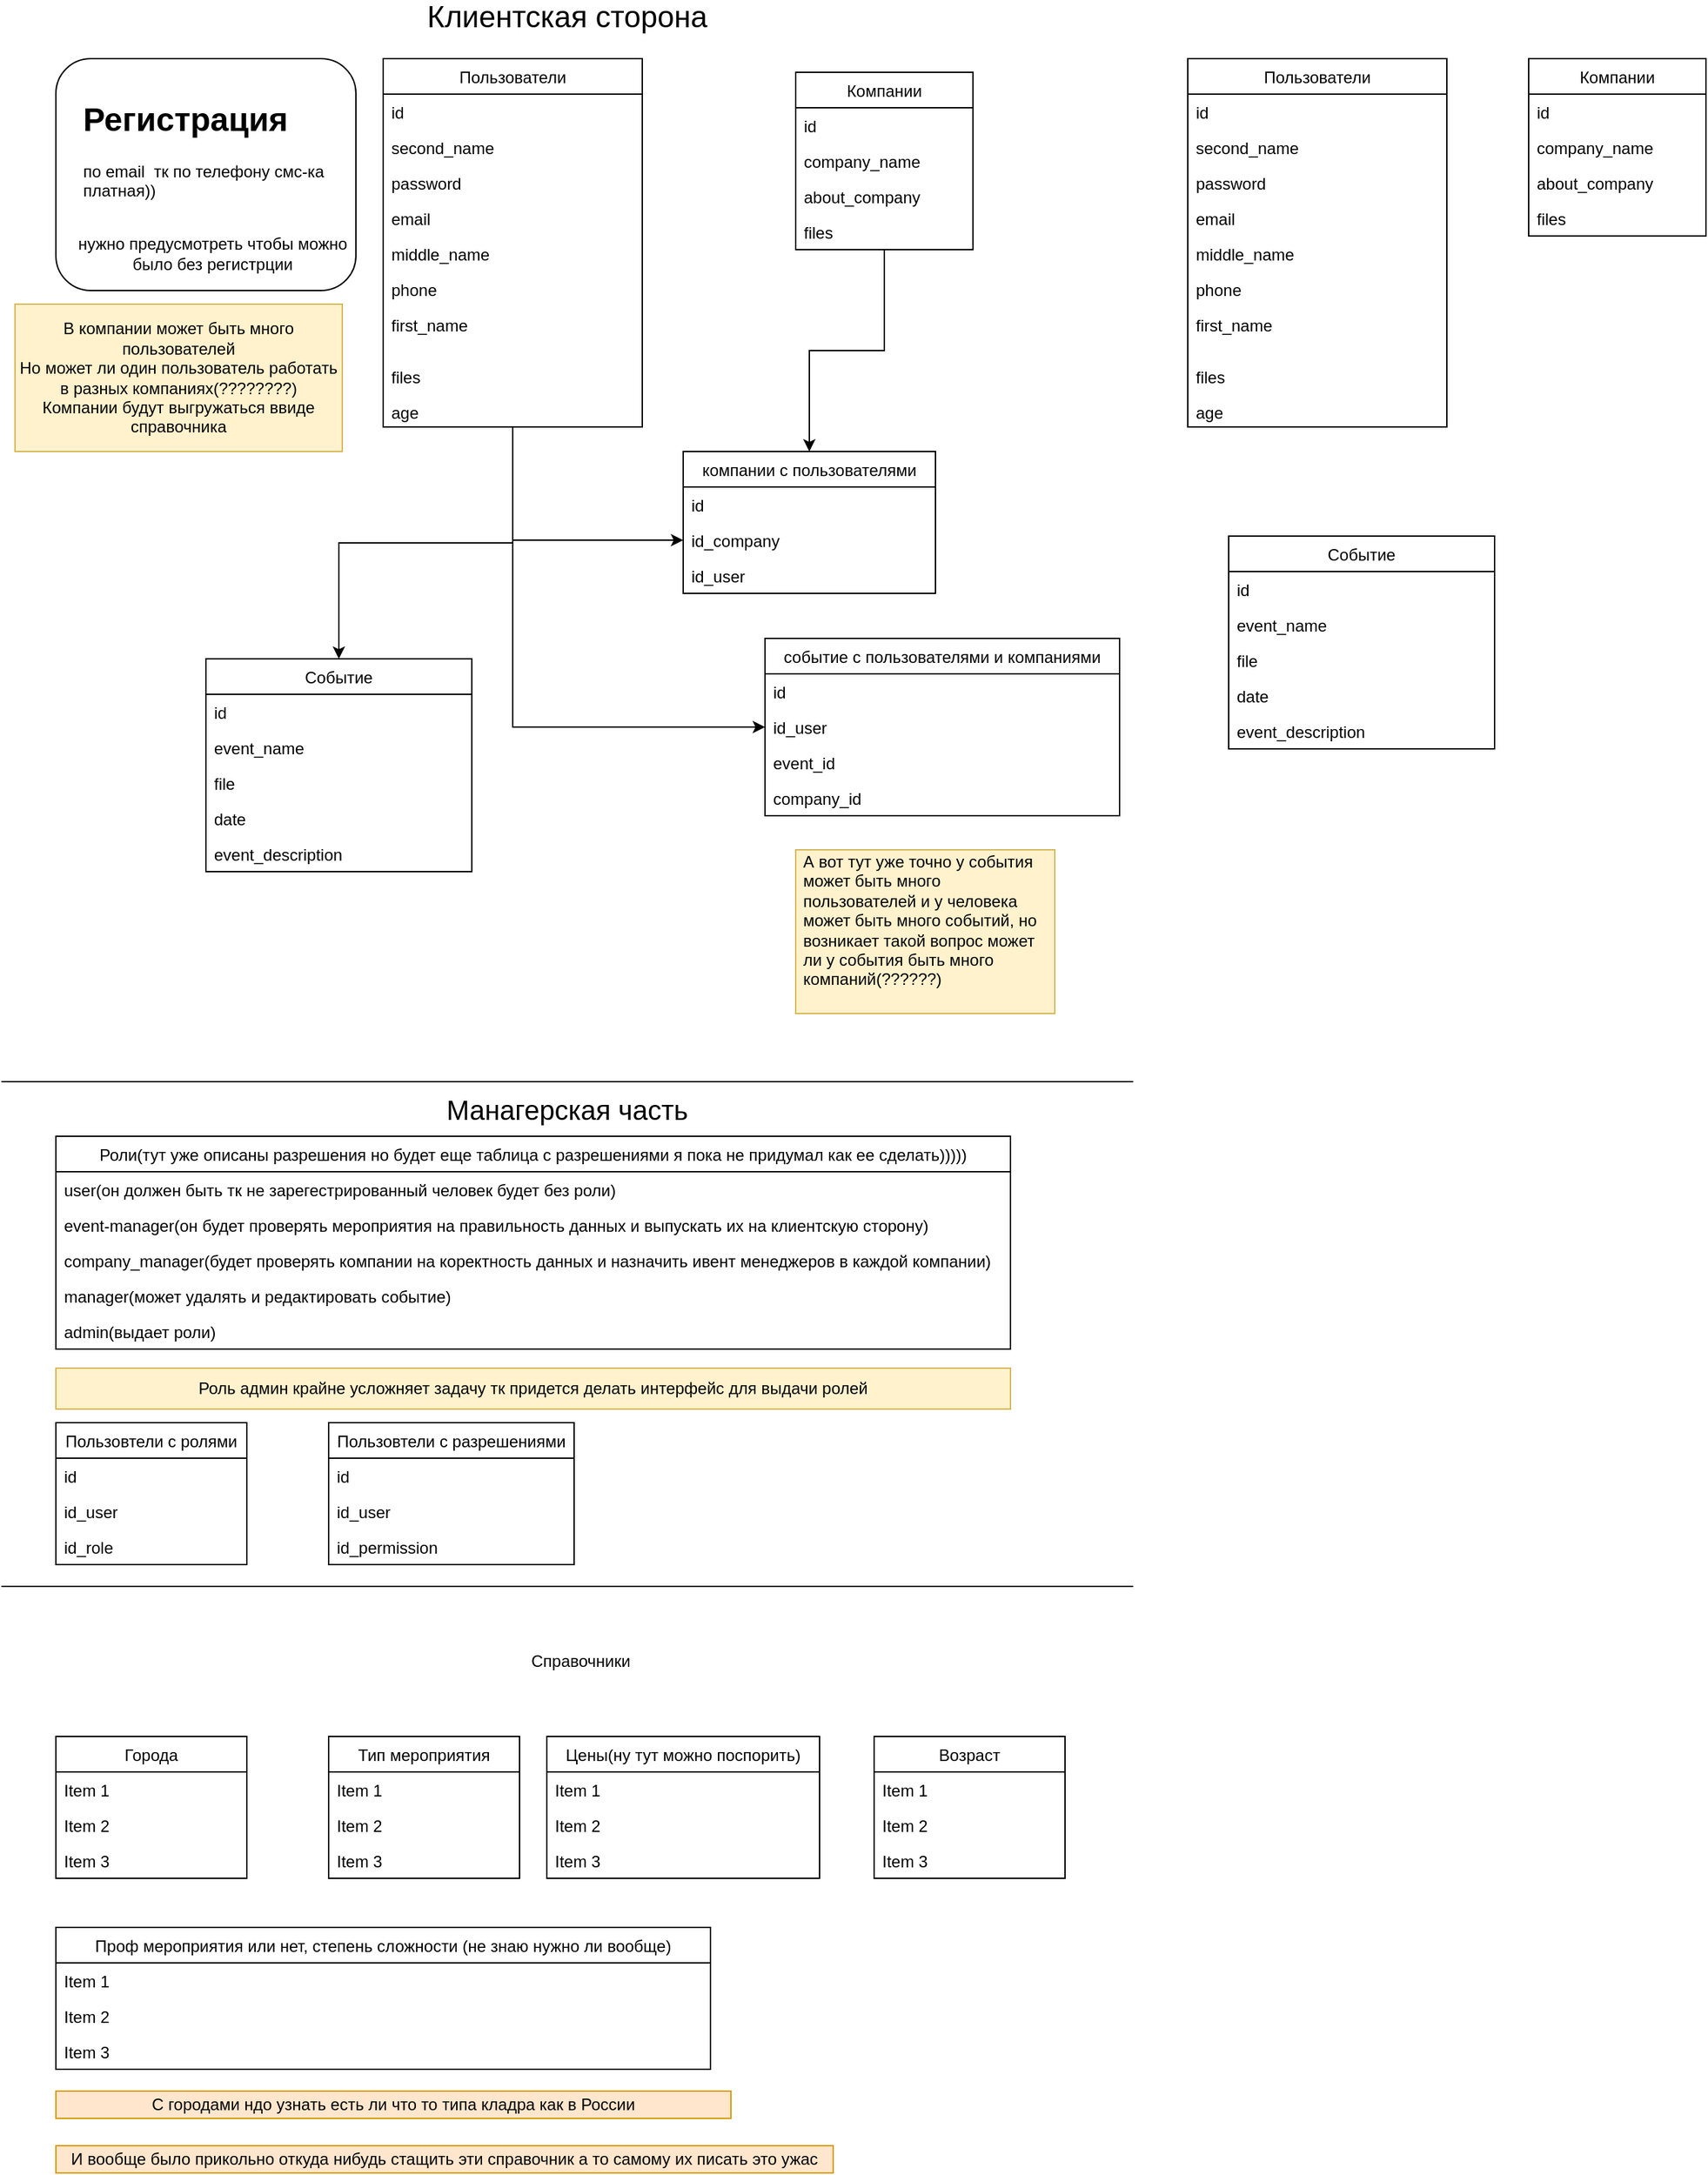 <mxfile version="14.9.0" type="github">
  <diagram id="XpGdGngz-kElfC8e94Nq" name="Page-1">
    <mxGraphModel dx="1350" dy="793" grid="1" gridSize="10" guides="1" tooltips="1" connect="1" arrows="1" fold="1" page="1" pageScale="1" pageWidth="827" pageHeight="1169" math="0" shadow="0">
      <root>
        <mxCell id="0" />
        <mxCell id="1" parent="0" />
        <mxCell id="HwkAxOVUcZYJpVdWTmxU-1" value="" style="rounded=1;whiteSpace=wrap;html=1;" parent="1" vertex="1">
          <mxGeometry x="40" y="50" width="220" height="170" as="geometry" />
        </mxCell>
        <mxCell id="HwkAxOVUcZYJpVdWTmxU-3" value="&lt;h1&gt;Регистрация&lt;/h1&gt;&lt;div&gt;по email&amp;nbsp; тк по телефону смс-ка &lt;br&gt;&lt;/div&gt;&lt;div&gt;платная))&lt;/div&gt;&lt;div&gt;&lt;br&gt;&lt;/div&gt;&lt;div&gt;&lt;br&gt;&lt;/div&gt;" style="text;html=1;strokeColor=none;fillColor=none;spacing=5;spacingTop=-20;whiteSpace=wrap;overflow=hidden;rounded=0;" parent="1" vertex="1">
          <mxGeometry x="55" y="75" width="190" height="120" as="geometry" />
        </mxCell>
        <mxCell id="HwkAxOVUcZYJpVdWTmxU-35" style="edgeStyle=orthogonalEdgeStyle;rounded=0;orthogonalLoop=1;jettySize=auto;html=1;entryX=0;entryY=0.5;entryDx=0;entryDy=0;" parent="1" source="HwkAxOVUcZYJpVdWTmxU-5" target="HwkAxOVUcZYJpVdWTmxU-28" edge="1">
          <mxGeometry relative="1" as="geometry">
            <Array as="points">
              <mxPoint x="375" y="403" />
            </Array>
          </mxGeometry>
        </mxCell>
        <mxCell id="HwkAxOVUcZYJpVdWTmxU-44" style="edgeStyle=orthogonalEdgeStyle;rounded=0;orthogonalLoop=1;jettySize=auto;html=1;entryX=0.5;entryY=0;entryDx=0;entryDy=0;" parent="1" source="HwkAxOVUcZYJpVdWTmxU-5" target="HwkAxOVUcZYJpVdWTmxU-30" edge="1">
          <mxGeometry relative="1" as="geometry" />
        </mxCell>
        <mxCell id="HwkAxOVUcZYJpVdWTmxU-45" style="edgeStyle=orthogonalEdgeStyle;rounded=0;orthogonalLoop=1;jettySize=auto;html=1;entryX=0;entryY=0.5;entryDx=0;entryDy=0;" parent="1" source="HwkAxOVUcZYJpVdWTmxU-5" target="HwkAxOVUcZYJpVdWTmxU-40" edge="1">
          <mxGeometry relative="1" as="geometry" />
        </mxCell>
        <mxCell id="HwkAxOVUcZYJpVdWTmxU-5" value="Пользователи" style="swimlane;fontStyle=0;childLayout=stackLayout;horizontal=1;startSize=26;horizontalStack=0;resizeParent=1;resizeParentMax=0;resizeLast=0;collapsible=1;marginBottom=0;" parent="1" vertex="1">
          <mxGeometry x="280" y="50" width="190" height="270" as="geometry" />
        </mxCell>
        <mxCell id="HwkAxOVUcZYJpVdWTmxU-6" value="id" style="text;strokeColor=none;fillColor=none;align=left;verticalAlign=top;spacingLeft=4;spacingRight=4;overflow=hidden;rotatable=0;points=[[0,0.5],[1,0.5]];portConstraint=eastwest;" parent="HwkAxOVUcZYJpVdWTmxU-5" vertex="1">
          <mxGeometry y="26" width="190" height="26" as="geometry" />
        </mxCell>
        <mxCell id="HwkAxOVUcZYJpVdWTmxU-8" value="second_name" style="text;strokeColor=none;fillColor=none;align=left;verticalAlign=top;spacingLeft=4;spacingRight=4;overflow=hidden;rotatable=0;points=[[0,0.5],[1,0.5]];portConstraint=eastwest;" parent="HwkAxOVUcZYJpVdWTmxU-5" vertex="1">
          <mxGeometry y="52" width="190" height="26" as="geometry" />
        </mxCell>
        <mxCell id="HwkAxOVUcZYJpVdWTmxU-14" value="password" style="text;strokeColor=none;fillColor=none;align=left;verticalAlign=top;spacingLeft=4;spacingRight=4;overflow=hidden;rotatable=0;points=[[0,0.5],[1,0.5]];portConstraint=eastwest;" parent="HwkAxOVUcZYJpVdWTmxU-5" vertex="1">
          <mxGeometry y="78" width="190" height="26" as="geometry" />
        </mxCell>
        <mxCell id="HwkAxOVUcZYJpVdWTmxU-13" value="email" style="text;strokeColor=none;fillColor=none;align=left;verticalAlign=top;spacingLeft=4;spacingRight=4;overflow=hidden;rotatable=0;points=[[0,0.5],[1,0.5]];portConstraint=eastwest;" parent="HwkAxOVUcZYJpVdWTmxU-5" vertex="1">
          <mxGeometry y="104" width="190" height="26" as="geometry" />
        </mxCell>
        <mxCell id="HwkAxOVUcZYJpVdWTmxU-10" value="middle_name" style="text;strokeColor=none;fillColor=none;align=left;verticalAlign=top;spacingLeft=4;spacingRight=4;overflow=hidden;rotatable=0;points=[[0,0.5],[1,0.5]];portConstraint=eastwest;" parent="HwkAxOVUcZYJpVdWTmxU-5" vertex="1">
          <mxGeometry y="130" width="190" height="26" as="geometry" />
        </mxCell>
        <mxCell id="HwkAxOVUcZYJpVdWTmxU-12" value="phone" style="text;strokeColor=none;fillColor=none;align=left;verticalAlign=top;spacingLeft=4;spacingRight=4;overflow=hidden;rotatable=0;points=[[0,0.5],[1,0.5]];portConstraint=eastwest;" parent="HwkAxOVUcZYJpVdWTmxU-5" vertex="1">
          <mxGeometry y="156" width="190" height="26" as="geometry" />
        </mxCell>
        <mxCell id="HwkAxOVUcZYJpVdWTmxU-7" value="first_name" style="text;strokeColor=none;fillColor=none;align=left;verticalAlign=top;spacingLeft=4;spacingRight=4;overflow=hidden;rotatable=0;points=[[0,0.5],[1,0.5]];portConstraint=eastwest;" parent="HwkAxOVUcZYJpVdWTmxU-5" vertex="1">
          <mxGeometry y="182" width="190" height="38" as="geometry" />
        </mxCell>
        <mxCell id="HwkAxOVUcZYJpVdWTmxU-21" value="files" style="text;strokeColor=none;fillColor=none;align=left;verticalAlign=top;spacingLeft=4;spacingRight=4;overflow=hidden;rotatable=0;points=[[0,0.5],[1,0.5]];portConstraint=eastwest;" parent="HwkAxOVUcZYJpVdWTmxU-5" vertex="1">
          <mxGeometry y="220" width="190" height="26" as="geometry" />
        </mxCell>
        <mxCell id="HwkAxOVUcZYJpVdWTmxU-15" value="age" style="text;strokeColor=none;fillColor=none;align=left;verticalAlign=top;spacingLeft=4;spacingRight=4;overflow=hidden;rotatable=0;points=[[0,0.5],[1,0.5]];portConstraint=eastwest;" parent="HwkAxOVUcZYJpVdWTmxU-5" vertex="1">
          <mxGeometry y="246" width="190" height="24" as="geometry" />
        </mxCell>
        <mxCell id="HwkAxOVUcZYJpVdWTmxU-36" style="edgeStyle=orthogonalEdgeStyle;rounded=0;orthogonalLoop=1;jettySize=auto;html=1;entryX=0.5;entryY=0;entryDx=0;entryDy=0;" parent="1" source="HwkAxOVUcZYJpVdWTmxU-16" target="HwkAxOVUcZYJpVdWTmxU-26" edge="1">
          <mxGeometry relative="1" as="geometry" />
        </mxCell>
        <mxCell id="HwkAxOVUcZYJpVdWTmxU-16" value="Компании" style="swimlane;fontStyle=0;childLayout=stackLayout;horizontal=1;startSize=26;horizontalStack=0;resizeParent=1;resizeParentMax=0;resizeLast=0;collapsible=1;marginBottom=0;" parent="1" vertex="1">
          <mxGeometry x="582.5" y="60" width="130" height="130" as="geometry" />
        </mxCell>
        <mxCell id="HwkAxOVUcZYJpVdWTmxU-17" value="id" style="text;strokeColor=none;fillColor=none;align=left;verticalAlign=top;spacingLeft=4;spacingRight=4;overflow=hidden;rotatable=0;points=[[0,0.5],[1,0.5]];portConstraint=eastwest;" parent="HwkAxOVUcZYJpVdWTmxU-16" vertex="1">
          <mxGeometry y="26" width="130" height="26" as="geometry" />
        </mxCell>
        <mxCell id="HwkAxOVUcZYJpVdWTmxU-18" value="company_name" style="text;strokeColor=none;fillColor=none;align=left;verticalAlign=top;spacingLeft=4;spacingRight=4;overflow=hidden;rotatable=0;points=[[0,0.5],[1,0.5]];portConstraint=eastwest;" parent="HwkAxOVUcZYJpVdWTmxU-16" vertex="1">
          <mxGeometry y="52" width="130" height="26" as="geometry" />
        </mxCell>
        <mxCell id="HwkAxOVUcZYJpVdWTmxU-19" value="about_company" style="text;strokeColor=none;fillColor=none;align=left;verticalAlign=top;spacingLeft=4;spacingRight=4;overflow=hidden;rotatable=0;points=[[0,0.5],[1,0.5]];portConstraint=eastwest;" parent="HwkAxOVUcZYJpVdWTmxU-16" vertex="1">
          <mxGeometry y="78" width="130" height="26" as="geometry" />
        </mxCell>
        <mxCell id="HwkAxOVUcZYJpVdWTmxU-20" value="files" style="text;strokeColor=none;fillColor=none;align=left;verticalAlign=top;spacingLeft=4;spacingRight=4;overflow=hidden;rotatable=0;points=[[0,0.5],[1,0.5]];portConstraint=eastwest;" parent="HwkAxOVUcZYJpVdWTmxU-16" vertex="1">
          <mxGeometry y="104" width="130" height="26" as="geometry" />
        </mxCell>
        <mxCell id="HwkAxOVUcZYJpVdWTmxU-24" value="&lt;div&gt;В компании может быть много пользователей&lt;/div&gt;&lt;div&gt;Но может ли один пользователь работать в разных компаниях(????????)&lt;/div&gt;&lt;div&gt;Компании будут выгружаться ввиде справочника&lt;br&gt;&lt;/div&gt;" style="text;html=1;strokeColor=#d6b656;fillColor=#fff2cc;align=center;verticalAlign=middle;whiteSpace=wrap;rounded=0;" parent="1" vertex="1">
          <mxGeometry x="10" y="230" width="240" height="108" as="geometry" />
        </mxCell>
        <mxCell id="HwkAxOVUcZYJpVdWTmxU-26" value="компании с пользователями" style="swimlane;fontStyle=0;childLayout=stackLayout;horizontal=1;startSize=26;horizontalStack=0;resizeParent=1;resizeParentMax=0;resizeLast=0;collapsible=1;marginBottom=0;" parent="1" vertex="1">
          <mxGeometry x="500" y="338" width="185" height="104" as="geometry" />
        </mxCell>
        <mxCell id="HwkAxOVUcZYJpVdWTmxU-27" value="id" style="text;strokeColor=none;fillColor=none;align=left;verticalAlign=top;spacingLeft=4;spacingRight=4;overflow=hidden;rotatable=0;points=[[0,0.5],[1,0.5]];portConstraint=eastwest;" parent="HwkAxOVUcZYJpVdWTmxU-26" vertex="1">
          <mxGeometry y="26" width="185" height="26" as="geometry" />
        </mxCell>
        <mxCell id="HwkAxOVUcZYJpVdWTmxU-28" value="id_company" style="text;strokeColor=none;fillColor=none;align=left;verticalAlign=top;spacingLeft=4;spacingRight=4;overflow=hidden;rotatable=0;points=[[0,0.5],[1,0.5]];portConstraint=eastwest;" parent="HwkAxOVUcZYJpVdWTmxU-26" vertex="1">
          <mxGeometry y="52" width="185" height="26" as="geometry" />
        </mxCell>
        <mxCell id="HwkAxOVUcZYJpVdWTmxU-29" value="id_user" style="text;strokeColor=none;fillColor=none;align=left;verticalAlign=top;spacingLeft=4;spacingRight=4;overflow=hidden;rotatable=0;points=[[0,0.5],[1,0.5]];portConstraint=eastwest;" parent="HwkAxOVUcZYJpVdWTmxU-26" vertex="1">
          <mxGeometry y="78" width="185" height="26" as="geometry" />
        </mxCell>
        <mxCell id="HwkAxOVUcZYJpVdWTmxU-30" value="Событие" style="swimlane;fontStyle=0;childLayout=stackLayout;horizontal=1;startSize=26;horizontalStack=0;resizeParent=1;resizeParentMax=0;resizeLast=0;collapsible=1;marginBottom=0;" parent="1" vertex="1">
          <mxGeometry x="150" y="490" width="195" height="156" as="geometry" />
        </mxCell>
        <mxCell id="HwkAxOVUcZYJpVdWTmxU-31" value="id" style="text;strokeColor=none;fillColor=none;align=left;verticalAlign=top;spacingLeft=4;spacingRight=4;overflow=hidden;rotatable=0;points=[[0,0.5],[1,0.5]];portConstraint=eastwest;" parent="HwkAxOVUcZYJpVdWTmxU-30" vertex="1">
          <mxGeometry y="26" width="195" height="26" as="geometry" />
        </mxCell>
        <mxCell id="HwkAxOVUcZYJpVdWTmxU-32" value="event_name" style="text;strokeColor=none;fillColor=none;align=left;verticalAlign=top;spacingLeft=4;spacingRight=4;overflow=hidden;rotatable=0;points=[[0,0.5],[1,0.5]];portConstraint=eastwest;" parent="HwkAxOVUcZYJpVdWTmxU-30" vertex="1">
          <mxGeometry y="52" width="195" height="26" as="geometry" />
        </mxCell>
        <mxCell id="HwkAxOVUcZYJpVdWTmxU-34" value="file" style="text;strokeColor=none;fillColor=none;align=left;verticalAlign=top;spacingLeft=4;spacingRight=4;overflow=hidden;rotatable=0;points=[[0,0.5],[1,0.5]];portConstraint=eastwest;" parent="HwkAxOVUcZYJpVdWTmxU-30" vertex="1">
          <mxGeometry y="78" width="195" height="26" as="geometry" />
        </mxCell>
        <mxCell id="HwkAxOVUcZYJpVdWTmxU-42" value="date" style="text;strokeColor=none;fillColor=none;align=left;verticalAlign=top;spacingLeft=4;spacingRight=4;overflow=hidden;rotatable=0;points=[[0,0.5],[1,0.5]];portConstraint=eastwest;" parent="HwkAxOVUcZYJpVdWTmxU-30" vertex="1">
          <mxGeometry y="104" width="195" height="26" as="geometry" />
        </mxCell>
        <mxCell id="HwkAxOVUcZYJpVdWTmxU-33" value="event_description" style="text;strokeColor=none;fillColor=none;align=left;verticalAlign=top;spacingLeft=4;spacingRight=4;overflow=hidden;rotatable=0;points=[[0,0.5],[1,0.5]];portConstraint=eastwest;" parent="HwkAxOVUcZYJpVdWTmxU-30" vertex="1">
          <mxGeometry y="130" width="195" height="26" as="geometry" />
        </mxCell>
        <mxCell id="HwkAxOVUcZYJpVdWTmxU-38" value="событие с пользователями и компаниями" style="swimlane;fontStyle=0;childLayout=stackLayout;horizontal=1;startSize=26;horizontalStack=0;resizeParent=1;resizeParentMax=0;resizeLast=0;collapsible=1;marginBottom=0;" parent="1" vertex="1">
          <mxGeometry x="560" y="475" width="260" height="130" as="geometry" />
        </mxCell>
        <mxCell id="HwkAxOVUcZYJpVdWTmxU-39" value="id" style="text;strokeColor=none;fillColor=none;align=left;verticalAlign=top;spacingLeft=4;spacingRight=4;overflow=hidden;rotatable=0;points=[[0,0.5],[1,0.5]];portConstraint=eastwest;" parent="HwkAxOVUcZYJpVdWTmxU-38" vertex="1">
          <mxGeometry y="26" width="260" height="26" as="geometry" />
        </mxCell>
        <mxCell id="HwkAxOVUcZYJpVdWTmxU-40" value="id_user" style="text;strokeColor=none;fillColor=none;align=left;verticalAlign=top;spacingLeft=4;spacingRight=4;overflow=hidden;rotatable=0;points=[[0,0.5],[1,0.5]];portConstraint=eastwest;" parent="HwkAxOVUcZYJpVdWTmxU-38" vertex="1">
          <mxGeometry y="52" width="260" height="26" as="geometry" />
        </mxCell>
        <mxCell id="HwkAxOVUcZYJpVdWTmxU-41" value="event_id" style="text;strokeColor=none;fillColor=none;align=left;verticalAlign=top;spacingLeft=4;spacingRight=4;overflow=hidden;rotatable=0;points=[[0,0.5],[1,0.5]];portConstraint=eastwest;" parent="HwkAxOVUcZYJpVdWTmxU-38" vertex="1">
          <mxGeometry y="78" width="260" height="26" as="geometry" />
        </mxCell>
        <mxCell id="HwkAxOVUcZYJpVdWTmxU-47" value="compаny_id" style="text;strokeColor=none;fillColor=none;align=left;verticalAlign=top;spacingLeft=4;spacingRight=4;overflow=hidden;rotatable=0;points=[[0,0.5],[1,0.5]];portConstraint=eastwest;" parent="HwkAxOVUcZYJpVdWTmxU-38" vertex="1">
          <mxGeometry y="104" width="260" height="26" as="geometry" />
        </mxCell>
        <mxCell id="HwkAxOVUcZYJpVdWTmxU-48" value="&lt;p&gt;А вот тут уже точно у события может быть много пользователей и у человека может быть много событий, но возникает такой вопрос может ли у события быть много компаний(??????)&lt;br&gt;&lt;/p&gt;" style="text;html=1;strokeColor=#d6b656;fillColor=#fff2cc;spacing=5;spacingTop=-20;whiteSpace=wrap;overflow=hidden;rounded=0;" parent="1" vertex="1">
          <mxGeometry x="582.5" y="630" width="190" height="120" as="geometry" />
        </mxCell>
        <mxCell id="HwkAxOVUcZYJpVdWTmxU-49" value="" style="endArrow=none;html=1;" parent="1" edge="1">
          <mxGeometry width="50" height="50" relative="1" as="geometry">
            <mxPoint y="800" as="sourcePoint" />
            <mxPoint x="830" y="800" as="targetPoint" />
          </mxGeometry>
        </mxCell>
        <mxCell id="HwkAxOVUcZYJpVdWTmxU-50" value="&lt;font style=&quot;font-size: 22px&quot;&gt;Клиентская сторона&lt;/font&gt;" style="text;html=1;strokeColor=none;fillColor=none;align=center;verticalAlign=middle;whiteSpace=wrap;rounded=0;" parent="1" vertex="1">
          <mxGeometry x="10" y="10" width="810" height="20" as="geometry" />
        </mxCell>
        <mxCell id="HwkAxOVUcZYJpVdWTmxU-51" value="нужно предусмотреть чтобы можно было без регистрции" style="text;html=1;strokeColor=none;fillColor=none;align=center;verticalAlign=middle;whiteSpace=wrap;rounded=0;" parent="1" vertex="1">
          <mxGeometry x="50" y="175" width="210" height="35" as="geometry" />
        </mxCell>
        <mxCell id="HwkAxOVUcZYJpVdWTmxU-55" value="Роли(тут уже описаны разрешения но будет еще таблица с разрешениями я пока не придумал как ее сделать)))))" style="swimlane;fontStyle=0;childLayout=stackLayout;horizontal=1;startSize=26;horizontalStack=0;resizeParent=1;resizeParentMax=0;resizeLast=0;collapsible=1;marginBottom=0;" parent="1" vertex="1">
          <mxGeometry x="40" y="840" width="700" height="156" as="geometry" />
        </mxCell>
        <mxCell id="HwkAxOVUcZYJpVdWTmxU-56" value="user(он должен быть тк не зарегестрированный человек будет без роли)" style="text;strokeColor=none;fillColor=none;align=left;verticalAlign=top;spacingLeft=4;spacingRight=4;overflow=hidden;rotatable=0;points=[[0,0.5],[1,0.5]];portConstraint=eastwest;" parent="HwkAxOVUcZYJpVdWTmxU-55" vertex="1">
          <mxGeometry y="26" width="700" height="26" as="geometry" />
        </mxCell>
        <mxCell id="HwkAxOVUcZYJpVdWTmxU-57" value="event-manager(он будет проверять мероприятия на правильность данных и выпускать их на клиентскую сторону)" style="text;strokeColor=none;fillColor=none;align=left;verticalAlign=top;spacingLeft=4;spacingRight=4;overflow=hidden;rotatable=0;points=[[0,0.5],[1,0.5]];portConstraint=eastwest;" parent="HwkAxOVUcZYJpVdWTmxU-55" vertex="1">
          <mxGeometry y="52" width="700" height="26" as="geometry" />
        </mxCell>
        <mxCell id="HwkAxOVUcZYJpVdWTmxU-61" value="company_manager(будет проверять компании на коректность данных и назначить ивент менеджеров в каждой компании)" style="text;strokeColor=none;fillColor=none;align=left;verticalAlign=top;spacingLeft=4;spacingRight=4;overflow=hidden;rotatable=0;points=[[0,0.5],[1,0.5]];portConstraint=eastwest;" parent="HwkAxOVUcZYJpVdWTmxU-55" vertex="1">
          <mxGeometry y="78" width="700" height="26" as="geometry" />
        </mxCell>
        <mxCell id="HwkAxOVUcZYJpVdWTmxU-62" value="manager(может удалять и редактировать событие)" style="text;strokeColor=none;fillColor=none;align=left;verticalAlign=top;spacingLeft=4;spacingRight=4;overflow=hidden;rotatable=0;points=[[0,0.5],[1,0.5]];portConstraint=eastwest;" parent="HwkAxOVUcZYJpVdWTmxU-55" vertex="1">
          <mxGeometry y="104" width="700" height="26" as="geometry" />
        </mxCell>
        <mxCell id="HwkAxOVUcZYJpVdWTmxU-63" value="admin(выдает роли)" style="text;strokeColor=none;fillColor=none;align=left;verticalAlign=top;spacingLeft=4;spacingRight=4;overflow=hidden;rotatable=0;points=[[0,0.5],[1,0.5]];portConstraint=eastwest;" parent="HwkAxOVUcZYJpVdWTmxU-55" vertex="1">
          <mxGeometry y="130" width="700" height="26" as="geometry" />
        </mxCell>
        <mxCell id="HwkAxOVUcZYJpVdWTmxU-64" value="Роль админ крайне усложняет задачу тк придется делать интерфейс для выдачи ролей" style="text;html=1;strokeColor=#d6b656;fillColor=#fff2cc;align=center;verticalAlign=middle;whiteSpace=wrap;rounded=0;" parent="1" vertex="1">
          <mxGeometry x="40" y="1010" width="700" height="30" as="geometry" />
        </mxCell>
        <mxCell id="HwkAxOVUcZYJpVdWTmxU-65" value="Пользовтели с ролями" style="swimlane;fontStyle=0;childLayout=stackLayout;horizontal=1;startSize=26;horizontalStack=0;resizeParent=1;resizeParentMax=0;resizeLast=0;collapsible=1;marginBottom=0;" parent="1" vertex="1">
          <mxGeometry x="40" y="1050" width="140" height="104" as="geometry" />
        </mxCell>
        <mxCell id="HwkAxOVUcZYJpVdWTmxU-66" value="id" style="text;strokeColor=none;fillColor=none;align=left;verticalAlign=top;spacingLeft=4;spacingRight=4;overflow=hidden;rotatable=0;points=[[0,0.5],[1,0.5]];portConstraint=eastwest;" parent="HwkAxOVUcZYJpVdWTmxU-65" vertex="1">
          <mxGeometry y="26" width="140" height="26" as="geometry" />
        </mxCell>
        <mxCell id="HwkAxOVUcZYJpVdWTmxU-67" value="id_user" style="text;strokeColor=none;fillColor=none;align=left;verticalAlign=top;spacingLeft=4;spacingRight=4;overflow=hidden;rotatable=0;points=[[0,0.5],[1,0.5]];portConstraint=eastwest;" parent="HwkAxOVUcZYJpVdWTmxU-65" vertex="1">
          <mxGeometry y="52" width="140" height="26" as="geometry" />
        </mxCell>
        <mxCell id="HwkAxOVUcZYJpVdWTmxU-68" value="id_role" style="text;strokeColor=none;fillColor=none;align=left;verticalAlign=top;spacingLeft=4;spacingRight=4;overflow=hidden;rotatable=0;points=[[0,0.5],[1,0.5]];portConstraint=eastwest;" parent="HwkAxOVUcZYJpVdWTmxU-65" vertex="1">
          <mxGeometry y="78" width="140" height="26" as="geometry" />
        </mxCell>
        <mxCell id="HwkAxOVUcZYJpVdWTmxU-70" value="Пользовтели с разрешениями" style="swimlane;fontStyle=0;childLayout=stackLayout;horizontal=1;startSize=26;horizontalStack=0;resizeParent=1;resizeParentMax=0;resizeLast=0;collapsible=1;marginBottom=0;" parent="1" vertex="1">
          <mxGeometry x="240" y="1050" width="180" height="104" as="geometry" />
        </mxCell>
        <mxCell id="HwkAxOVUcZYJpVdWTmxU-71" value="id" style="text;strokeColor=none;fillColor=none;align=left;verticalAlign=top;spacingLeft=4;spacingRight=4;overflow=hidden;rotatable=0;points=[[0,0.5],[1,0.5]];portConstraint=eastwest;" parent="HwkAxOVUcZYJpVdWTmxU-70" vertex="1">
          <mxGeometry y="26" width="180" height="26" as="geometry" />
        </mxCell>
        <mxCell id="HwkAxOVUcZYJpVdWTmxU-72" value="id_user" style="text;strokeColor=none;fillColor=none;align=left;verticalAlign=top;spacingLeft=4;spacingRight=4;overflow=hidden;rotatable=0;points=[[0,0.5],[1,0.5]];portConstraint=eastwest;" parent="HwkAxOVUcZYJpVdWTmxU-70" vertex="1">
          <mxGeometry y="52" width="180" height="26" as="geometry" />
        </mxCell>
        <mxCell id="HwkAxOVUcZYJpVdWTmxU-73" value="id_permission" style="text;strokeColor=none;fillColor=none;align=left;verticalAlign=top;spacingLeft=4;spacingRight=4;overflow=hidden;rotatable=0;points=[[0,0.5],[1,0.5]];portConstraint=eastwest;" parent="HwkAxOVUcZYJpVdWTmxU-70" vertex="1">
          <mxGeometry y="78" width="180" height="26" as="geometry" />
        </mxCell>
        <mxCell id="HwkAxOVUcZYJpVdWTmxU-74" value="&lt;font style=&quot;font-size: 20px&quot;&gt;Манагерская часть&lt;/font&gt;" style="text;html=1;strokeColor=none;fillColor=none;align=center;verticalAlign=middle;whiteSpace=wrap;rounded=0;" parent="1" vertex="1">
          <mxGeometry y="810" width="830" height="20" as="geometry" />
        </mxCell>
        <mxCell id="HwkAxOVUcZYJpVdWTmxU-76" value="Города" style="swimlane;fontStyle=0;childLayout=stackLayout;horizontal=1;startSize=26;horizontalStack=0;resizeParent=1;resizeParentMax=0;resizeLast=0;collapsible=1;marginBottom=0;" parent="1" vertex="1">
          <mxGeometry x="40" y="1280" width="140" height="104" as="geometry" />
        </mxCell>
        <mxCell id="HwkAxOVUcZYJpVdWTmxU-77" value="Item 1" style="text;strokeColor=none;fillColor=none;align=left;verticalAlign=top;spacingLeft=4;spacingRight=4;overflow=hidden;rotatable=0;points=[[0,0.5],[1,0.5]];portConstraint=eastwest;" parent="HwkAxOVUcZYJpVdWTmxU-76" vertex="1">
          <mxGeometry y="26" width="140" height="26" as="geometry" />
        </mxCell>
        <mxCell id="HwkAxOVUcZYJpVdWTmxU-78" value="Item 2" style="text;strokeColor=none;fillColor=none;align=left;verticalAlign=top;spacingLeft=4;spacingRight=4;overflow=hidden;rotatable=0;points=[[0,0.5],[1,0.5]];portConstraint=eastwest;" parent="HwkAxOVUcZYJpVdWTmxU-76" vertex="1">
          <mxGeometry y="52" width="140" height="26" as="geometry" />
        </mxCell>
        <mxCell id="HwkAxOVUcZYJpVdWTmxU-79" value="Item 3" style="text;strokeColor=none;fillColor=none;align=left;verticalAlign=top;spacingLeft=4;spacingRight=4;overflow=hidden;rotatable=0;points=[[0,0.5],[1,0.5]];portConstraint=eastwest;" parent="HwkAxOVUcZYJpVdWTmxU-76" vertex="1">
          <mxGeometry y="78" width="140" height="26" as="geometry" />
        </mxCell>
        <mxCell id="HwkAxOVUcZYJpVdWTmxU-80" value="Тип мероприятия" style="swimlane;fontStyle=0;childLayout=stackLayout;horizontal=1;startSize=26;horizontalStack=0;resizeParent=1;resizeParentMax=0;resizeLast=0;collapsible=1;marginBottom=0;" parent="1" vertex="1">
          <mxGeometry x="240" y="1280" width="140" height="104" as="geometry" />
        </mxCell>
        <mxCell id="HwkAxOVUcZYJpVdWTmxU-81" value="Item 1" style="text;strokeColor=none;fillColor=none;align=left;verticalAlign=top;spacingLeft=4;spacingRight=4;overflow=hidden;rotatable=0;points=[[0,0.5],[1,0.5]];portConstraint=eastwest;" parent="HwkAxOVUcZYJpVdWTmxU-80" vertex="1">
          <mxGeometry y="26" width="140" height="26" as="geometry" />
        </mxCell>
        <mxCell id="HwkAxOVUcZYJpVdWTmxU-82" value="Item 2" style="text;strokeColor=none;fillColor=none;align=left;verticalAlign=top;spacingLeft=4;spacingRight=4;overflow=hidden;rotatable=0;points=[[0,0.5],[1,0.5]];portConstraint=eastwest;" parent="HwkAxOVUcZYJpVdWTmxU-80" vertex="1">
          <mxGeometry y="52" width="140" height="26" as="geometry" />
        </mxCell>
        <mxCell id="HwkAxOVUcZYJpVdWTmxU-83" value="Item 3" style="text;strokeColor=none;fillColor=none;align=left;verticalAlign=top;spacingLeft=4;spacingRight=4;overflow=hidden;rotatable=0;points=[[0,0.5],[1,0.5]];portConstraint=eastwest;" parent="HwkAxOVUcZYJpVdWTmxU-80" vertex="1">
          <mxGeometry y="78" width="140" height="26" as="geometry" />
        </mxCell>
        <mxCell id="HwkAxOVUcZYJpVdWTmxU-84" value="Цены(ну тут можно поспорить)" style="swimlane;fontStyle=0;childLayout=stackLayout;horizontal=1;startSize=26;horizontalStack=0;resizeParent=1;resizeParentMax=0;resizeLast=0;collapsible=1;marginBottom=0;" parent="1" vertex="1">
          <mxGeometry x="400" y="1280" width="200" height="104" as="geometry" />
        </mxCell>
        <mxCell id="HwkAxOVUcZYJpVdWTmxU-85" value="Item 1" style="text;strokeColor=none;fillColor=none;align=left;verticalAlign=top;spacingLeft=4;spacingRight=4;overflow=hidden;rotatable=0;points=[[0,0.5],[1,0.5]];portConstraint=eastwest;" parent="HwkAxOVUcZYJpVdWTmxU-84" vertex="1">
          <mxGeometry y="26" width="200" height="26" as="geometry" />
        </mxCell>
        <mxCell id="HwkAxOVUcZYJpVdWTmxU-86" value="Item 2" style="text;strokeColor=none;fillColor=none;align=left;verticalAlign=top;spacingLeft=4;spacingRight=4;overflow=hidden;rotatable=0;points=[[0,0.5],[1,0.5]];portConstraint=eastwest;" parent="HwkAxOVUcZYJpVdWTmxU-84" vertex="1">
          <mxGeometry y="52" width="200" height="26" as="geometry" />
        </mxCell>
        <mxCell id="HwkAxOVUcZYJpVdWTmxU-87" value="Item 3" style="text;strokeColor=none;fillColor=none;align=left;verticalAlign=top;spacingLeft=4;spacingRight=4;overflow=hidden;rotatable=0;points=[[0,0.5],[1,0.5]];portConstraint=eastwest;" parent="HwkAxOVUcZYJpVdWTmxU-84" vertex="1">
          <mxGeometry y="78" width="200" height="26" as="geometry" />
        </mxCell>
        <mxCell id="HwkAxOVUcZYJpVdWTmxU-88" value="Возраст" style="swimlane;fontStyle=0;childLayout=stackLayout;horizontal=1;startSize=26;horizontalStack=0;resizeParent=1;resizeParentMax=0;resizeLast=0;collapsible=1;marginBottom=0;" parent="1" vertex="1">
          <mxGeometry x="640" y="1280" width="140" height="104" as="geometry" />
        </mxCell>
        <mxCell id="HwkAxOVUcZYJpVdWTmxU-89" value="Item 1" style="text;strokeColor=none;fillColor=none;align=left;verticalAlign=top;spacingLeft=4;spacingRight=4;overflow=hidden;rotatable=0;points=[[0,0.5],[1,0.5]];portConstraint=eastwest;" parent="HwkAxOVUcZYJpVdWTmxU-88" vertex="1">
          <mxGeometry y="26" width="140" height="26" as="geometry" />
        </mxCell>
        <mxCell id="HwkAxOVUcZYJpVdWTmxU-90" value="Item 2" style="text;strokeColor=none;fillColor=none;align=left;verticalAlign=top;spacingLeft=4;spacingRight=4;overflow=hidden;rotatable=0;points=[[0,0.5],[1,0.5]];portConstraint=eastwest;" parent="HwkAxOVUcZYJpVdWTmxU-88" vertex="1">
          <mxGeometry y="52" width="140" height="26" as="geometry" />
        </mxCell>
        <mxCell id="HwkAxOVUcZYJpVdWTmxU-91" value="Item 3" style="text;strokeColor=none;fillColor=none;align=left;verticalAlign=top;spacingLeft=4;spacingRight=4;overflow=hidden;rotatable=0;points=[[0,0.5],[1,0.5]];portConstraint=eastwest;" parent="HwkAxOVUcZYJpVdWTmxU-88" vertex="1">
          <mxGeometry y="78" width="140" height="26" as="geometry" />
        </mxCell>
        <mxCell id="HwkAxOVUcZYJpVdWTmxU-92" value="Проф мероприятия или нет, степень сложности (не знаю нужно ли вообще)" style="swimlane;fontStyle=0;childLayout=stackLayout;horizontal=1;startSize=26;horizontalStack=0;resizeParent=1;resizeParentMax=0;resizeLast=0;collapsible=1;marginBottom=0;" parent="1" vertex="1">
          <mxGeometry x="40" y="1420" width="480" height="104" as="geometry" />
        </mxCell>
        <mxCell id="HwkAxOVUcZYJpVdWTmxU-93" value="Item 1" style="text;strokeColor=none;fillColor=none;align=left;verticalAlign=top;spacingLeft=4;spacingRight=4;overflow=hidden;rotatable=0;points=[[0,0.5],[1,0.5]];portConstraint=eastwest;" parent="HwkAxOVUcZYJpVdWTmxU-92" vertex="1">
          <mxGeometry y="26" width="480" height="26" as="geometry" />
        </mxCell>
        <mxCell id="HwkAxOVUcZYJpVdWTmxU-94" value="Item 2" style="text;strokeColor=none;fillColor=none;align=left;verticalAlign=top;spacingLeft=4;spacingRight=4;overflow=hidden;rotatable=0;points=[[0,0.5],[1,0.5]];portConstraint=eastwest;" parent="HwkAxOVUcZYJpVdWTmxU-92" vertex="1">
          <mxGeometry y="52" width="480" height="26" as="geometry" />
        </mxCell>
        <mxCell id="HwkAxOVUcZYJpVdWTmxU-95" value="Item 3" style="text;strokeColor=none;fillColor=none;align=left;verticalAlign=top;spacingLeft=4;spacingRight=4;overflow=hidden;rotatable=0;points=[[0,0.5],[1,0.5]];portConstraint=eastwest;" parent="HwkAxOVUcZYJpVdWTmxU-92" vertex="1">
          <mxGeometry y="78" width="480" height="26" as="geometry" />
        </mxCell>
        <mxCell id="HwkAxOVUcZYJpVdWTmxU-97" value="" style="endArrow=none;html=1;" parent="1" edge="1">
          <mxGeometry width="50" height="50" relative="1" as="geometry">
            <mxPoint y="1170" as="sourcePoint" />
            <mxPoint x="830" y="1170" as="targetPoint" />
          </mxGeometry>
        </mxCell>
        <mxCell id="HwkAxOVUcZYJpVdWTmxU-98" value="Справочники" style="text;html=1;strokeColor=none;fillColor=none;align=center;verticalAlign=middle;whiteSpace=wrap;rounded=0;" parent="1" vertex="1">
          <mxGeometry x="50" y="1210" width="750" height="30" as="geometry" />
        </mxCell>
        <mxCell id="HwkAxOVUcZYJpVdWTmxU-99" value="С городами ндо узнать есть ли что то типа кладра как в России" style="text;html=1;strokeColor=#d79b00;fillColor=#ffe6cc;align=center;verticalAlign=middle;whiteSpace=wrap;rounded=0;" parent="1" vertex="1">
          <mxGeometry x="40" y="1540" width="495" height="20" as="geometry" />
        </mxCell>
        <mxCell id="HwkAxOVUcZYJpVdWTmxU-101" value="И вообще было прикольно откуда нибудь стащить эти справочник а то самому их писать это ужас" style="text;html=1;strokeColor=#d79b00;fillColor=#ffe6cc;align=center;verticalAlign=middle;whiteSpace=wrap;rounded=0;" parent="1" vertex="1">
          <mxGeometry x="40" y="1580" width="570" height="20" as="geometry" />
        </mxCell>
        <mxCell id="hJXC6npg6wXNSlqyvXHQ-1" value="Пользователи" style="swimlane;fontStyle=0;childLayout=stackLayout;horizontal=1;startSize=26;horizontalStack=0;resizeParent=1;resizeParentMax=0;resizeLast=0;collapsible=1;marginBottom=0;" vertex="1" parent="1">
          <mxGeometry x="870" y="50" width="190" height="270" as="geometry" />
        </mxCell>
        <mxCell id="hJXC6npg6wXNSlqyvXHQ-2" value="id" style="text;strokeColor=none;fillColor=none;align=left;verticalAlign=top;spacingLeft=4;spacingRight=4;overflow=hidden;rotatable=0;points=[[0,0.5],[1,0.5]];portConstraint=eastwest;" vertex="1" parent="hJXC6npg6wXNSlqyvXHQ-1">
          <mxGeometry y="26" width="190" height="26" as="geometry" />
        </mxCell>
        <mxCell id="hJXC6npg6wXNSlqyvXHQ-3" value="second_name" style="text;strokeColor=none;fillColor=none;align=left;verticalAlign=top;spacingLeft=4;spacingRight=4;overflow=hidden;rotatable=0;points=[[0,0.5],[1,0.5]];portConstraint=eastwest;" vertex="1" parent="hJXC6npg6wXNSlqyvXHQ-1">
          <mxGeometry y="52" width="190" height="26" as="geometry" />
        </mxCell>
        <mxCell id="hJXC6npg6wXNSlqyvXHQ-4" value="password" style="text;strokeColor=none;fillColor=none;align=left;verticalAlign=top;spacingLeft=4;spacingRight=4;overflow=hidden;rotatable=0;points=[[0,0.5],[1,0.5]];portConstraint=eastwest;" vertex="1" parent="hJXC6npg6wXNSlqyvXHQ-1">
          <mxGeometry y="78" width="190" height="26" as="geometry" />
        </mxCell>
        <mxCell id="hJXC6npg6wXNSlqyvXHQ-5" value="email" style="text;strokeColor=none;fillColor=none;align=left;verticalAlign=top;spacingLeft=4;spacingRight=4;overflow=hidden;rotatable=0;points=[[0,0.5],[1,0.5]];portConstraint=eastwest;" vertex="1" parent="hJXC6npg6wXNSlqyvXHQ-1">
          <mxGeometry y="104" width="190" height="26" as="geometry" />
        </mxCell>
        <mxCell id="hJXC6npg6wXNSlqyvXHQ-6" value="middle_name" style="text;strokeColor=none;fillColor=none;align=left;verticalAlign=top;spacingLeft=4;spacingRight=4;overflow=hidden;rotatable=0;points=[[0,0.5],[1,0.5]];portConstraint=eastwest;" vertex="1" parent="hJXC6npg6wXNSlqyvXHQ-1">
          <mxGeometry y="130" width="190" height="26" as="geometry" />
        </mxCell>
        <mxCell id="hJXC6npg6wXNSlqyvXHQ-7" value="phone" style="text;strokeColor=none;fillColor=none;align=left;verticalAlign=top;spacingLeft=4;spacingRight=4;overflow=hidden;rotatable=0;points=[[0,0.5],[1,0.5]];portConstraint=eastwest;" vertex="1" parent="hJXC6npg6wXNSlqyvXHQ-1">
          <mxGeometry y="156" width="190" height="26" as="geometry" />
        </mxCell>
        <mxCell id="hJXC6npg6wXNSlqyvXHQ-8" value="first_name" style="text;strokeColor=none;fillColor=none;align=left;verticalAlign=top;spacingLeft=4;spacingRight=4;overflow=hidden;rotatable=0;points=[[0,0.5],[1,0.5]];portConstraint=eastwest;" vertex="1" parent="hJXC6npg6wXNSlqyvXHQ-1">
          <mxGeometry y="182" width="190" height="38" as="geometry" />
        </mxCell>
        <mxCell id="hJXC6npg6wXNSlqyvXHQ-9" value="files" style="text;strokeColor=none;fillColor=none;align=left;verticalAlign=top;spacingLeft=4;spacingRight=4;overflow=hidden;rotatable=0;points=[[0,0.5],[1,0.5]];portConstraint=eastwest;" vertex="1" parent="hJXC6npg6wXNSlqyvXHQ-1">
          <mxGeometry y="220" width="190" height="26" as="geometry" />
        </mxCell>
        <mxCell id="hJXC6npg6wXNSlqyvXHQ-10" value="age" style="text;strokeColor=none;fillColor=none;align=left;verticalAlign=top;spacingLeft=4;spacingRight=4;overflow=hidden;rotatable=0;points=[[0,0.5],[1,0.5]];portConstraint=eastwest;" vertex="1" parent="hJXC6npg6wXNSlqyvXHQ-1">
          <mxGeometry y="246" width="190" height="24" as="geometry" />
        </mxCell>
        <mxCell id="hJXC6npg6wXNSlqyvXHQ-11" value="Компании" style="swimlane;fontStyle=0;childLayout=stackLayout;horizontal=1;startSize=26;horizontalStack=0;resizeParent=1;resizeParentMax=0;resizeLast=0;collapsible=1;marginBottom=0;" vertex="1" parent="1">
          <mxGeometry x="1120" y="50" width="130" height="130" as="geometry" />
        </mxCell>
        <mxCell id="hJXC6npg6wXNSlqyvXHQ-12" value="id" style="text;strokeColor=none;fillColor=none;align=left;verticalAlign=top;spacingLeft=4;spacingRight=4;overflow=hidden;rotatable=0;points=[[0,0.5],[1,0.5]];portConstraint=eastwest;" vertex="1" parent="hJXC6npg6wXNSlqyvXHQ-11">
          <mxGeometry y="26" width="130" height="26" as="geometry" />
        </mxCell>
        <mxCell id="hJXC6npg6wXNSlqyvXHQ-13" value="company_name" style="text;strokeColor=none;fillColor=none;align=left;verticalAlign=top;spacingLeft=4;spacingRight=4;overflow=hidden;rotatable=0;points=[[0,0.5],[1,0.5]];portConstraint=eastwest;" vertex="1" parent="hJXC6npg6wXNSlqyvXHQ-11">
          <mxGeometry y="52" width="130" height="26" as="geometry" />
        </mxCell>
        <mxCell id="hJXC6npg6wXNSlqyvXHQ-14" value="about_company" style="text;strokeColor=none;fillColor=none;align=left;verticalAlign=top;spacingLeft=4;spacingRight=4;overflow=hidden;rotatable=0;points=[[0,0.5],[1,0.5]];portConstraint=eastwest;" vertex="1" parent="hJXC6npg6wXNSlqyvXHQ-11">
          <mxGeometry y="78" width="130" height="26" as="geometry" />
        </mxCell>
        <mxCell id="hJXC6npg6wXNSlqyvXHQ-15" value="files" style="text;strokeColor=none;fillColor=none;align=left;verticalAlign=top;spacingLeft=4;spacingRight=4;overflow=hidden;rotatable=0;points=[[0,0.5],[1,0.5]];portConstraint=eastwest;" vertex="1" parent="hJXC6npg6wXNSlqyvXHQ-11">
          <mxGeometry y="104" width="130" height="26" as="geometry" />
        </mxCell>
        <mxCell id="hJXC6npg6wXNSlqyvXHQ-16" value="Событие" style="swimlane;fontStyle=0;childLayout=stackLayout;horizontal=1;startSize=26;horizontalStack=0;resizeParent=1;resizeParentMax=0;resizeLast=0;collapsible=1;marginBottom=0;" vertex="1" parent="1">
          <mxGeometry x="900" y="400" width="195" height="156" as="geometry" />
        </mxCell>
        <mxCell id="hJXC6npg6wXNSlqyvXHQ-17" value="id" style="text;strokeColor=none;fillColor=none;align=left;verticalAlign=top;spacingLeft=4;spacingRight=4;overflow=hidden;rotatable=0;points=[[0,0.5],[1,0.5]];portConstraint=eastwest;" vertex="1" parent="hJXC6npg6wXNSlqyvXHQ-16">
          <mxGeometry y="26" width="195" height="26" as="geometry" />
        </mxCell>
        <mxCell id="hJXC6npg6wXNSlqyvXHQ-18" value="event_name" style="text;strokeColor=none;fillColor=none;align=left;verticalAlign=top;spacingLeft=4;spacingRight=4;overflow=hidden;rotatable=0;points=[[0,0.5],[1,0.5]];portConstraint=eastwest;" vertex="1" parent="hJXC6npg6wXNSlqyvXHQ-16">
          <mxGeometry y="52" width="195" height="26" as="geometry" />
        </mxCell>
        <mxCell id="hJXC6npg6wXNSlqyvXHQ-19" value="file" style="text;strokeColor=none;fillColor=none;align=left;verticalAlign=top;spacingLeft=4;spacingRight=4;overflow=hidden;rotatable=0;points=[[0,0.5],[1,0.5]];portConstraint=eastwest;" vertex="1" parent="hJXC6npg6wXNSlqyvXHQ-16">
          <mxGeometry y="78" width="195" height="26" as="geometry" />
        </mxCell>
        <mxCell id="hJXC6npg6wXNSlqyvXHQ-20" value="date" style="text;strokeColor=none;fillColor=none;align=left;verticalAlign=top;spacingLeft=4;spacingRight=4;overflow=hidden;rotatable=0;points=[[0,0.5],[1,0.5]];portConstraint=eastwest;" vertex="1" parent="hJXC6npg6wXNSlqyvXHQ-16">
          <mxGeometry y="104" width="195" height="26" as="geometry" />
        </mxCell>
        <mxCell id="hJXC6npg6wXNSlqyvXHQ-21" value="event_description" style="text;strokeColor=none;fillColor=none;align=left;verticalAlign=top;spacingLeft=4;spacingRight=4;overflow=hidden;rotatable=0;points=[[0,0.5],[1,0.5]];portConstraint=eastwest;" vertex="1" parent="hJXC6npg6wXNSlqyvXHQ-16">
          <mxGeometry y="130" width="195" height="26" as="geometry" />
        </mxCell>
      </root>
    </mxGraphModel>
  </diagram>
</mxfile>
